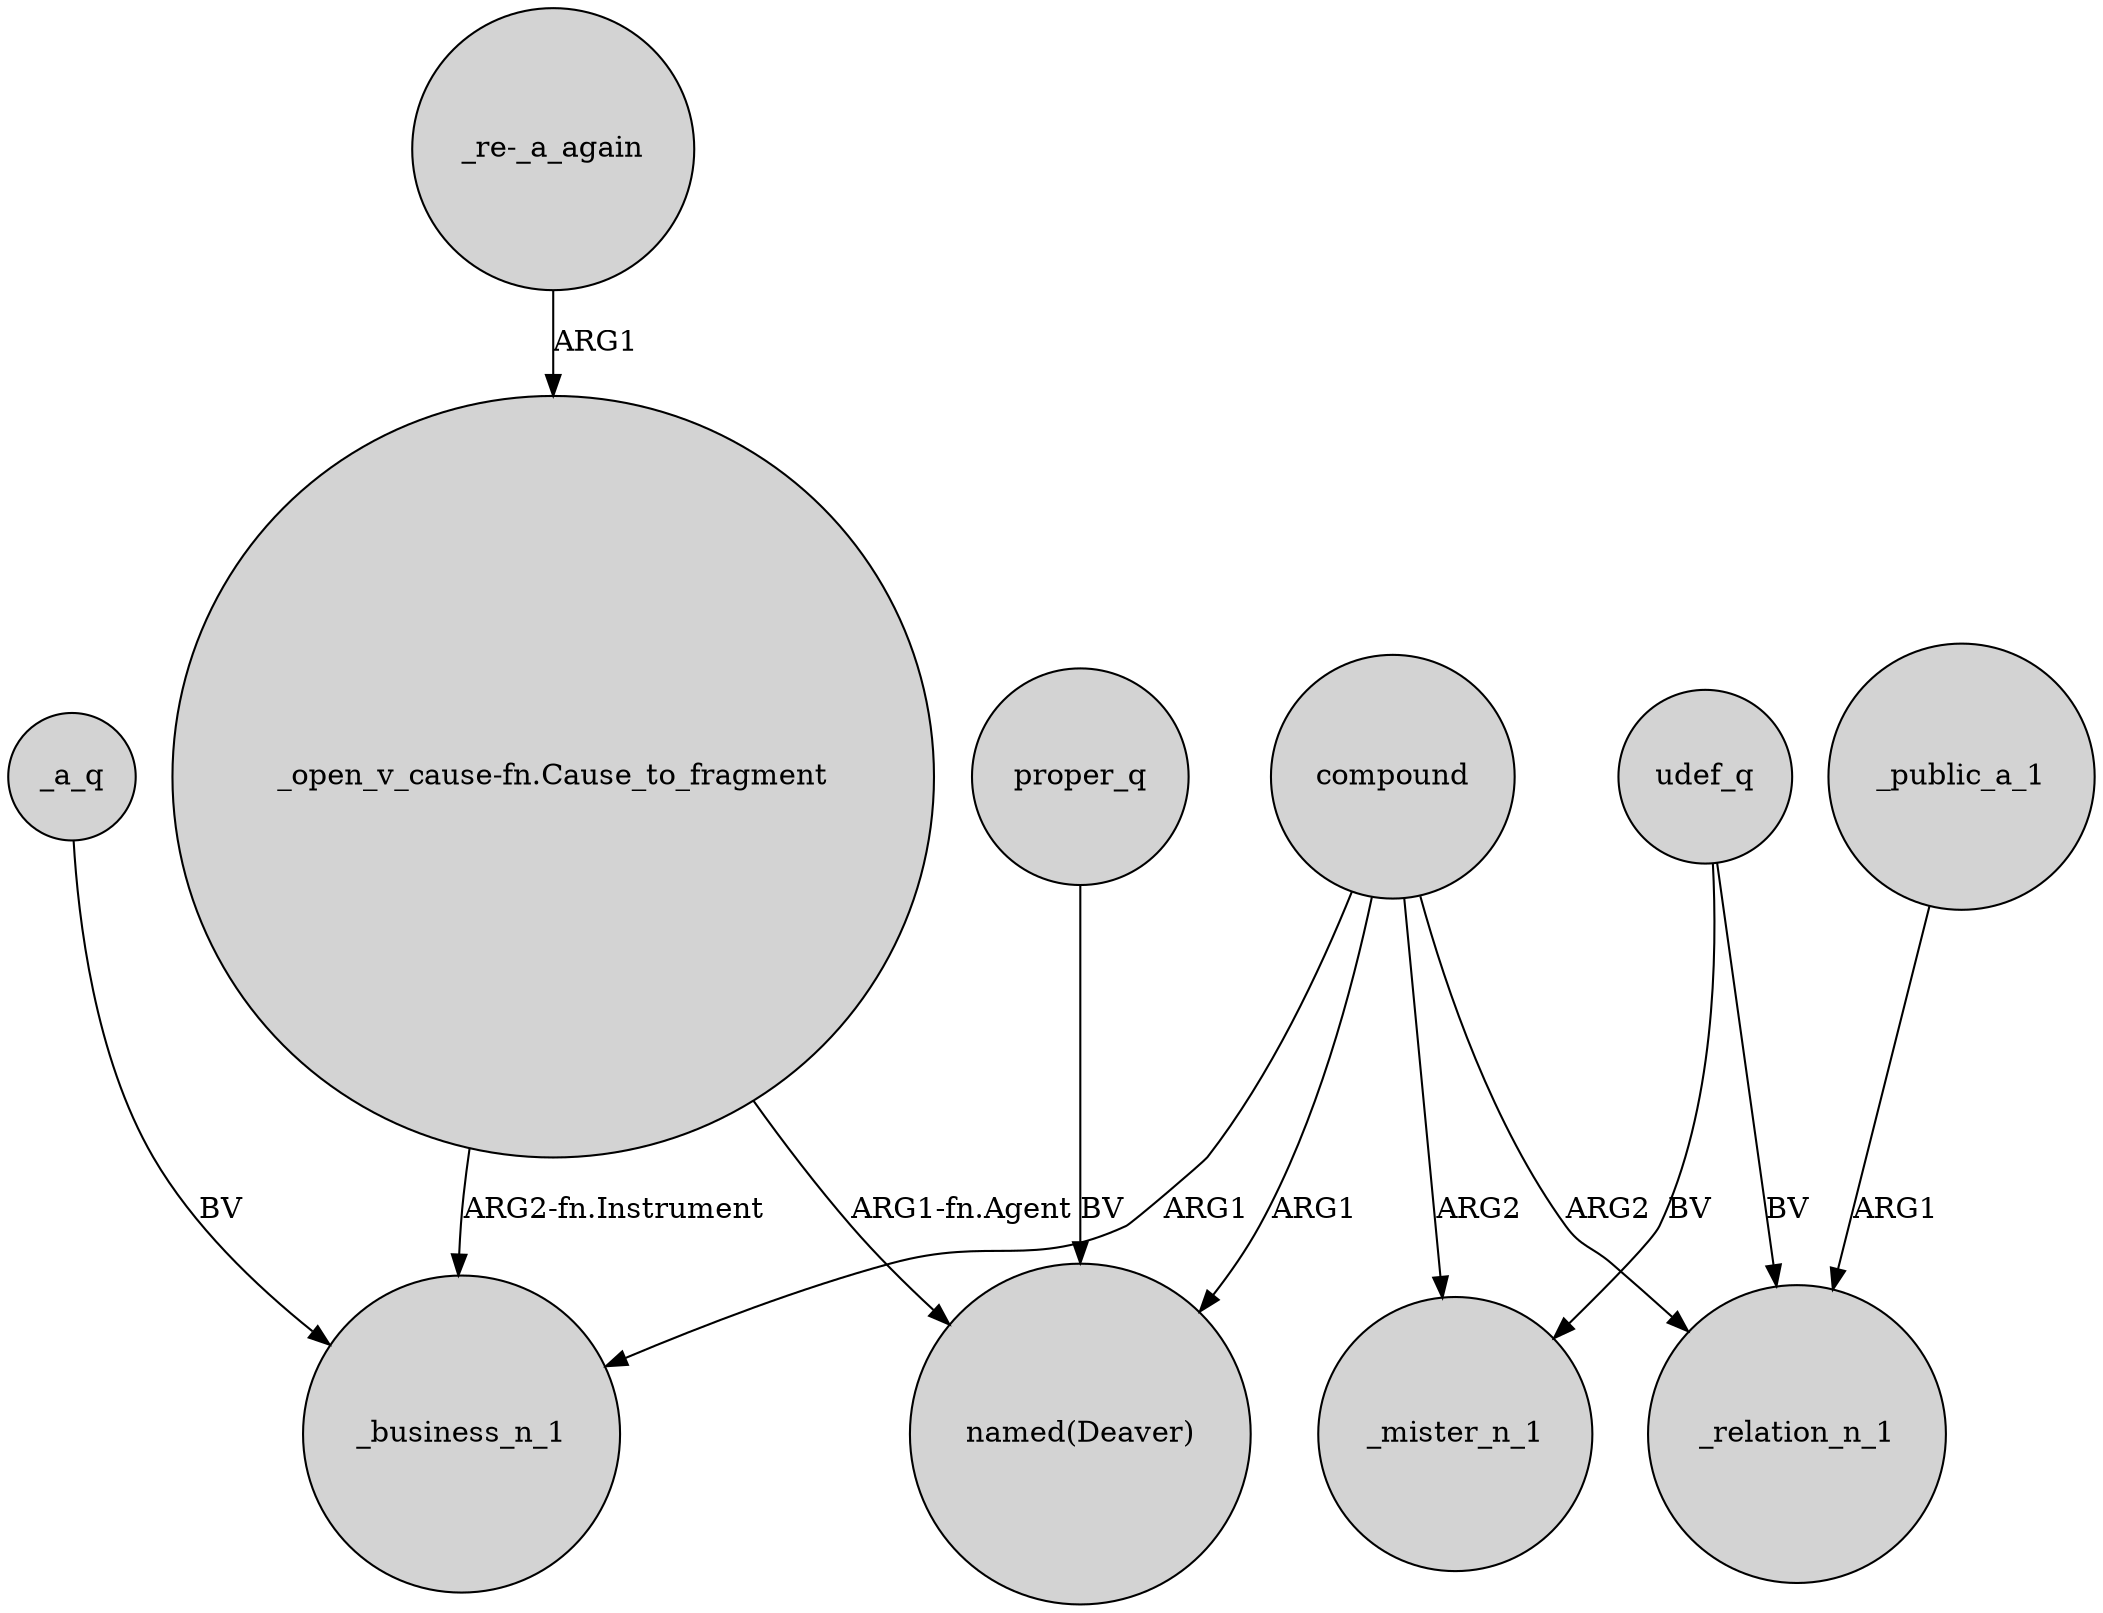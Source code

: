 digraph {
	node [shape=circle style=filled]
	"_open_v_cause-fn.Cause_to_fragment" -> _business_n_1 [label="ARG2-fn.Instrument"]
	_a_q -> _business_n_1 [label=BV]
	"_open_v_cause-fn.Cause_to_fragment" -> "named(Deaver)" [label="ARG1-fn.Agent"]
	"_re-_a_again" -> "_open_v_cause-fn.Cause_to_fragment" [label=ARG1]
	compound -> _relation_n_1 [label=ARG2]
	compound -> _mister_n_1 [label=ARG2]
	udef_q -> _relation_n_1 [label=BV]
	udef_q -> _mister_n_1 [label=BV]
	compound -> _business_n_1 [label=ARG1]
	compound -> "named(Deaver)" [label=ARG1]
	_public_a_1 -> _relation_n_1 [label=ARG1]
	proper_q -> "named(Deaver)" [label=BV]
}
